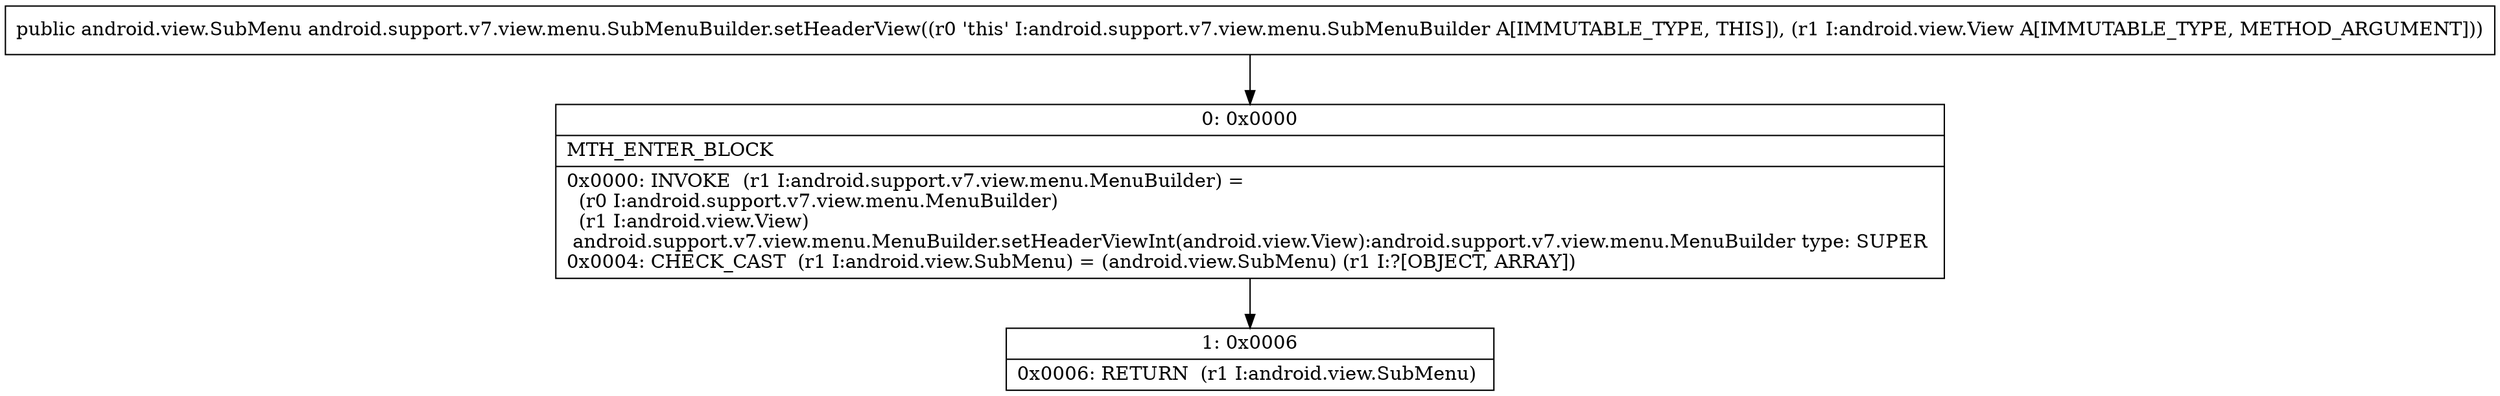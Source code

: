 digraph "CFG forandroid.support.v7.view.menu.SubMenuBuilder.setHeaderView(Landroid\/view\/View;)Landroid\/view\/SubMenu;" {
Node_0 [shape=record,label="{0\:\ 0x0000|MTH_ENTER_BLOCK\l|0x0000: INVOKE  (r1 I:android.support.v7.view.menu.MenuBuilder) = \l  (r0 I:android.support.v7.view.menu.MenuBuilder)\l  (r1 I:android.view.View)\l android.support.v7.view.menu.MenuBuilder.setHeaderViewInt(android.view.View):android.support.v7.view.menu.MenuBuilder type: SUPER \l0x0004: CHECK_CAST  (r1 I:android.view.SubMenu) = (android.view.SubMenu) (r1 I:?[OBJECT, ARRAY]) \l}"];
Node_1 [shape=record,label="{1\:\ 0x0006|0x0006: RETURN  (r1 I:android.view.SubMenu) \l}"];
MethodNode[shape=record,label="{public android.view.SubMenu android.support.v7.view.menu.SubMenuBuilder.setHeaderView((r0 'this' I:android.support.v7.view.menu.SubMenuBuilder A[IMMUTABLE_TYPE, THIS]), (r1 I:android.view.View A[IMMUTABLE_TYPE, METHOD_ARGUMENT])) }"];
MethodNode -> Node_0;
Node_0 -> Node_1;
}


